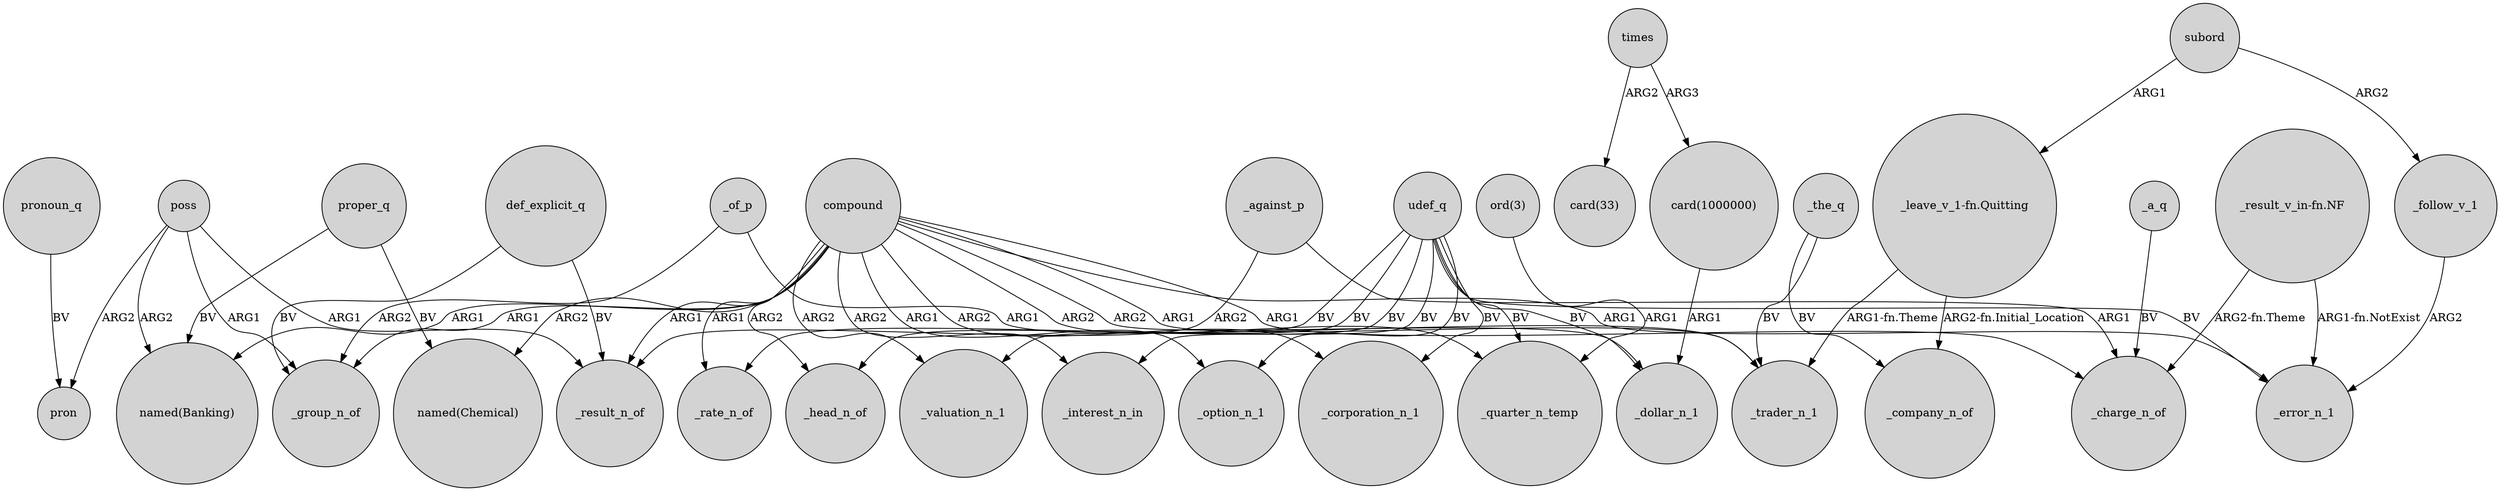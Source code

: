 digraph {
	node [shape=circle style=filled]
	"card(1000000)" -> _dollar_n_1 [label=ARG1]
	def_explicit_q -> _result_n_of [label=BV]
	compound -> _quarter_n_temp [label=ARG2]
	times -> "card(33)" [label=ARG2]
	poss -> pron [label=ARG2]
	udef_q -> _option_n_1 [label=BV]
	proper_q -> "named(Banking)" [label=BV]
	compound -> _head_n_of [label=ARG2]
	_of_p -> _trader_n_1 [label=ARG1]
	def_explicit_q -> _group_n_of [label=BV]
	_a_q -> _charge_n_of [label=BV]
	compound -> _corporation_n_1 [label=ARG2]
	compound -> _rate_n_of [label=ARG1]
	subord -> _follow_v_1 [label=ARG2]
	udef_q -> _rate_n_of [label=BV]
	_follow_v_1 -> _error_n_1 [label=ARG2]
	compound -> _option_n_1 [label=ARG1]
	_of_p -> _group_n_of [label=ARG2]
	poss -> _group_n_of [label=ARG1]
	udef_q -> _interest_n_in [label=BV]
	compound -> _interest_n_in [label=ARG2]
	_the_q -> _company_n_of [label=BV]
	compound -> _trader_n_1 [label=ARG1]
	subord -> "_leave_v_1-fn.Quitting" [label=ARG1]
	compound -> _result_n_of [label=ARG1]
	udef_q -> _valuation_n_1 [label=BV]
	poss -> "named(Banking)" [label=ARG2]
	"_result_v_in-fn.NF" -> _charge_n_of [label="ARG2-fn.Theme"]
	_against_p -> _charge_n_of [label=ARG1]
	udef_q -> _corporation_n_1 [label=BV]
	pronoun_q -> pron [label=BV]
	"ord(3)" -> _quarter_n_temp [label=ARG1]
	compound -> _valuation_n_1 [label=ARG2]
	times -> "card(1000000)" [label=ARG3]
	"_result_v_in-fn.NF" -> _error_n_1 [label="ARG1-fn.NotExist"]
	compound -> "named(Banking)" [label=ARG1]
	compound -> _charge_n_of [label=ARG1]
	udef_q -> _head_n_of [label=BV]
	proper_q -> "named(Chemical)" [label=BV]
	compound -> _error_n_1 [label=ARG1]
	compound -> "named(Chemical)" [label=ARG2]
	poss -> _result_n_of [label=ARG1]
	"_leave_v_1-fn.Quitting" -> _trader_n_1 [label="ARG1-fn.Theme"]
	"_leave_v_1-fn.Quitting" -> _company_n_of [label="ARG2-fn.Initial_Location"]
	_the_q -> _trader_n_1 [label=BV]
	_against_p -> _result_n_of [label=ARG2]
	udef_q -> _quarter_n_temp [label=BV]
	udef_q -> _error_n_1 [label=BV]
	compound -> _dollar_n_1 [label=ARG2]
	compound -> _group_n_of [label=ARG1]
	udef_q -> _dollar_n_1 [label=BV]
}
